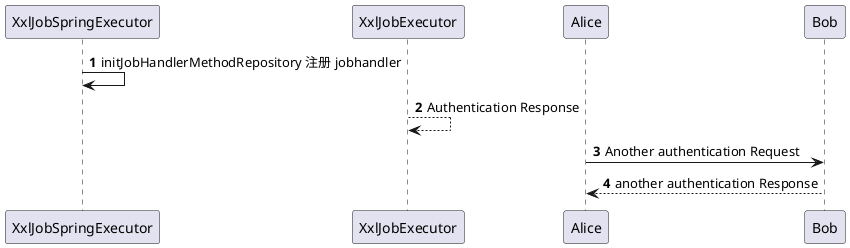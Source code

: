 @startuml
'https://plantuml.com/sequence-diagram

autonumber

XxlJobSpringExecutor -> XxlJobSpringExecutor: initJobHandlerMethodRepository 注册 jobhandler
XxlJobExecutor --> XxlJobExecutor: Authentication Response

Alice -> Bob: Another authentication Request
Alice <-- Bob: another authentication Response
@enduml